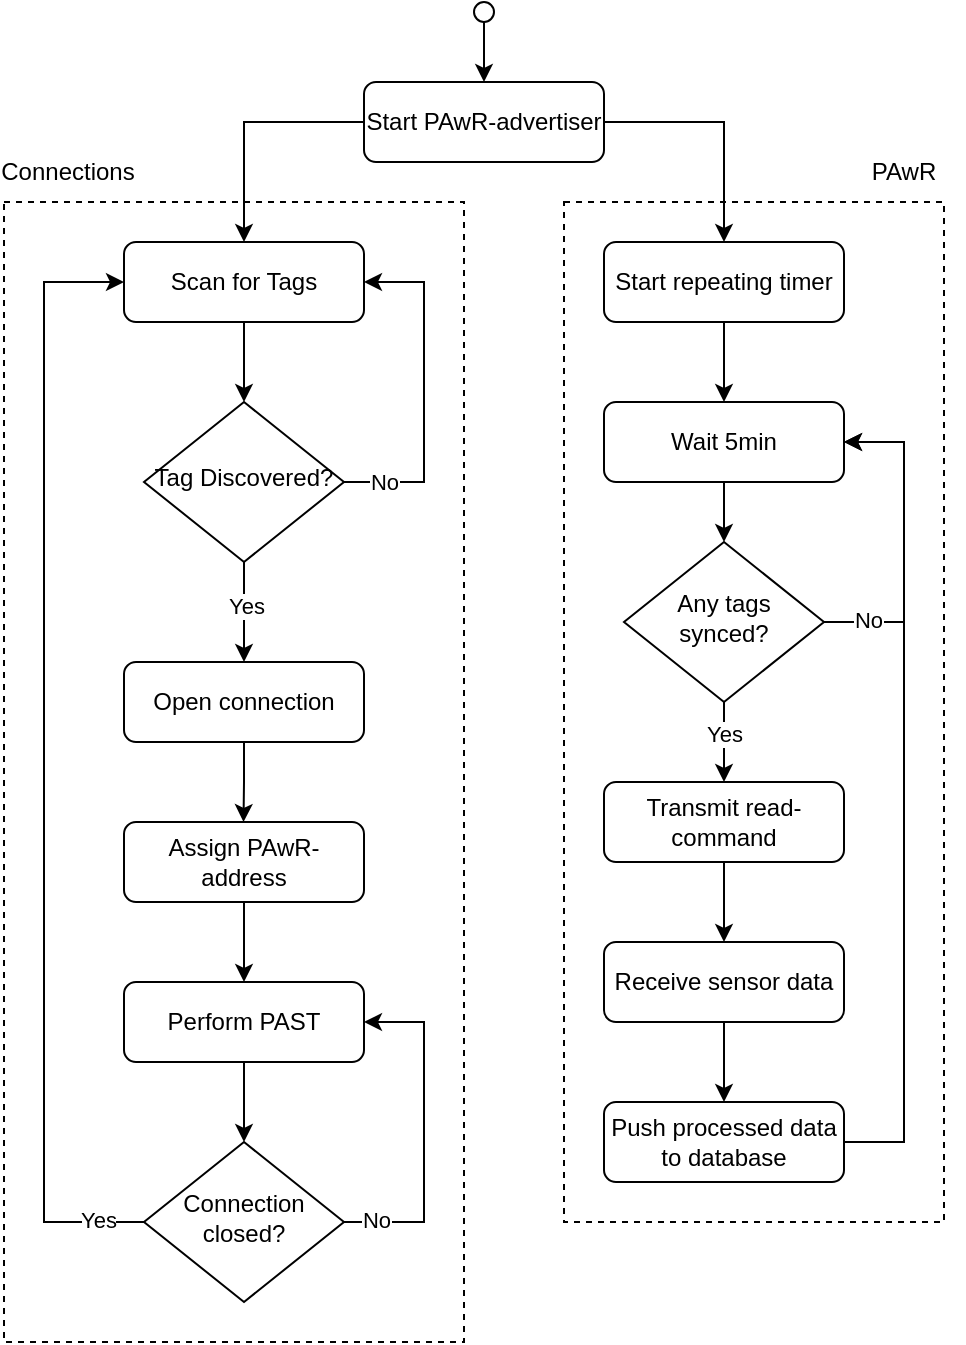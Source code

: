 <mxfile version="26.0.4">
  <diagram id="C5RBs43oDa-KdzZeNtuy" name="Page-1">
    <mxGraphModel dx="1368" dy="790" grid="1" gridSize="10" guides="1" tooltips="1" connect="1" arrows="1" fold="1" page="1" pageScale="1" pageWidth="827" pageHeight="1169" math="0" shadow="0">
      <root>
        <mxCell id="WIyWlLk6GJQsqaUBKTNV-0" />
        <mxCell id="WIyWlLk6GJQsqaUBKTNV-1" parent="WIyWlLk6GJQsqaUBKTNV-0" />
        <mxCell id="YEQtqEVZp6DNs5QYpudK-44" value="" style="rounded=0;whiteSpace=wrap;html=1;fillColor=none;dashed=1;" parent="WIyWlLk6GJQsqaUBKTNV-1" vertex="1">
          <mxGeometry x="100" y="130" width="230" height="570" as="geometry" />
        </mxCell>
        <mxCell id="YEQtqEVZp6DNs5QYpudK-45" value="" style="rounded=0;whiteSpace=wrap;html=1;fillColor=none;dashed=1;" parent="WIyWlLk6GJQsqaUBKTNV-1" vertex="1">
          <mxGeometry x="380" y="130" width="190" height="510" as="geometry" />
        </mxCell>
        <mxCell id="YEQtqEVZp6DNs5QYpudK-9" style="edgeStyle=orthogonalEdgeStyle;rounded=0;orthogonalLoop=1;jettySize=auto;html=1;exitX=0.5;exitY=1;exitDx=0;exitDy=0;entryX=0.5;entryY=0;entryDx=0;entryDy=0;" parent="WIyWlLk6GJQsqaUBKTNV-1" source="WIyWlLk6GJQsqaUBKTNV-3" target="WIyWlLk6GJQsqaUBKTNV-6" edge="1">
          <mxGeometry relative="1" as="geometry" />
        </mxCell>
        <mxCell id="WIyWlLk6GJQsqaUBKTNV-3" value="Scan for Tags" style="rounded=1;whiteSpace=wrap;html=1;fontSize=12;glass=0;strokeWidth=1;shadow=0;" parent="WIyWlLk6GJQsqaUBKTNV-1" vertex="1">
          <mxGeometry x="160" y="150" width="120" height="40" as="geometry" />
        </mxCell>
        <mxCell id="YEQtqEVZp6DNs5QYpudK-7" style="edgeStyle=orthogonalEdgeStyle;rounded=0;orthogonalLoop=1;jettySize=auto;html=1;exitX=0.5;exitY=1;exitDx=0;exitDy=0;" parent="WIyWlLk6GJQsqaUBKTNV-1" source="WIyWlLk6GJQsqaUBKTNV-6" target="WIyWlLk6GJQsqaUBKTNV-12" edge="1">
          <mxGeometry relative="1" as="geometry" />
        </mxCell>
        <mxCell id="YEQtqEVZp6DNs5QYpudK-12" value="Yes" style="edgeLabel;html=1;align=center;verticalAlign=middle;resizable=0;points=[];" parent="YEQtqEVZp6DNs5QYpudK-7" vertex="1" connectable="0">
          <mxGeometry x="-0.138" y="1" relative="1" as="geometry">
            <mxPoint as="offset" />
          </mxGeometry>
        </mxCell>
        <mxCell id="YEQtqEVZp6DNs5QYpudK-42" style="edgeStyle=orthogonalEdgeStyle;rounded=0;orthogonalLoop=1;jettySize=auto;html=1;exitX=1;exitY=0.5;exitDx=0;exitDy=0;entryX=1;entryY=0.5;entryDx=0;entryDy=0;" parent="WIyWlLk6GJQsqaUBKTNV-1" source="WIyWlLk6GJQsqaUBKTNV-6" target="WIyWlLk6GJQsqaUBKTNV-3" edge="1">
          <mxGeometry relative="1" as="geometry">
            <Array as="points">
              <mxPoint x="310" y="270" />
              <mxPoint x="310" y="170" />
            </Array>
          </mxGeometry>
        </mxCell>
        <mxCell id="YEQtqEVZp6DNs5QYpudK-43" value="No" style="edgeLabel;html=1;align=center;verticalAlign=middle;resizable=0;points=[];" parent="YEQtqEVZp6DNs5QYpudK-42" vertex="1" connectable="0">
          <mxGeometry x="-0.764" relative="1" as="geometry">
            <mxPoint as="offset" />
          </mxGeometry>
        </mxCell>
        <mxCell id="WIyWlLk6GJQsqaUBKTNV-6" value="Tag Discovered?" style="rhombus;whiteSpace=wrap;html=1;shadow=0;fontFamily=Helvetica;fontSize=12;align=center;strokeWidth=1;spacing=6;spacingTop=-4;" parent="WIyWlLk6GJQsqaUBKTNV-1" vertex="1">
          <mxGeometry x="170" y="230" width="100" height="80" as="geometry" />
        </mxCell>
        <mxCell id="YEQtqEVZp6DNs5QYpudK-13" style="edgeStyle=orthogonalEdgeStyle;rounded=0;orthogonalLoop=1;jettySize=auto;html=1;exitX=0.5;exitY=1;exitDx=0;exitDy=0;" parent="WIyWlLk6GJQsqaUBKTNV-1" source="WIyWlLk6GJQsqaUBKTNV-12" edge="1">
          <mxGeometry relative="1" as="geometry">
            <mxPoint x="219.759" y="440" as="targetPoint" />
          </mxGeometry>
        </mxCell>
        <mxCell id="WIyWlLk6GJQsqaUBKTNV-12" value="Open connection" style="rounded=1;whiteSpace=wrap;html=1;fontSize=12;glass=0;strokeWidth=1;shadow=0;" parent="WIyWlLk6GJQsqaUBKTNV-1" vertex="1">
          <mxGeometry x="160" y="360" width="120" height="40" as="geometry" />
        </mxCell>
        <mxCell id="YEQtqEVZp6DNs5QYpudK-41" value="" style="edgeStyle=orthogonalEdgeStyle;rounded=0;orthogonalLoop=1;jettySize=auto;html=1;" parent="WIyWlLk6GJQsqaUBKTNV-1" source="YEQtqEVZp6DNs5QYpudK-3" target="YEQtqEVZp6DNs5QYpudK-17" edge="1">
          <mxGeometry relative="1" as="geometry" />
        </mxCell>
        <mxCell id="YEQtqEVZp6DNs5QYpudK-3" value="" style="shape=ellipse;html=1;fontSize=18;" parent="WIyWlLk6GJQsqaUBKTNV-1" vertex="1">
          <mxGeometry x="335" y="30" width="10" height="10" as="geometry" />
        </mxCell>
        <mxCell id="YEQtqEVZp6DNs5QYpudK-16" style="edgeStyle=orthogonalEdgeStyle;rounded=0;orthogonalLoop=1;jettySize=auto;html=1;exitX=0.5;exitY=1;exitDx=0;exitDy=0;entryX=0.5;entryY=0;entryDx=0;entryDy=0;" parent="WIyWlLk6GJQsqaUBKTNV-1" source="YEQtqEVZp6DNs5QYpudK-14" target="YEQtqEVZp6DNs5QYpudK-15" edge="1">
          <mxGeometry relative="1" as="geometry" />
        </mxCell>
        <mxCell id="YEQtqEVZp6DNs5QYpudK-14" value="Assign PAwR-address" style="rounded=1;whiteSpace=wrap;html=1;fontSize=12;glass=0;strokeWidth=1;shadow=0;" parent="WIyWlLk6GJQsqaUBKTNV-1" vertex="1">
          <mxGeometry x="160" y="440" width="120" height="40" as="geometry" />
        </mxCell>
        <mxCell id="2kMPn7wn8UZftBZwDNPo-9" style="edgeStyle=orthogonalEdgeStyle;rounded=0;orthogonalLoop=1;jettySize=auto;html=1;exitX=0.5;exitY=1;exitDx=0;exitDy=0;entryX=0.5;entryY=0;entryDx=0;entryDy=0;" edge="1" parent="WIyWlLk6GJQsqaUBKTNV-1" source="YEQtqEVZp6DNs5QYpudK-15" target="2kMPn7wn8UZftBZwDNPo-2">
          <mxGeometry relative="1" as="geometry" />
        </mxCell>
        <mxCell id="YEQtqEVZp6DNs5QYpudK-15" value="Perform PAST" style="rounded=1;whiteSpace=wrap;html=1;fontSize=12;glass=0;strokeWidth=1;shadow=0;" parent="WIyWlLk6GJQsqaUBKTNV-1" vertex="1">
          <mxGeometry x="160" y="520" width="120" height="40" as="geometry" />
        </mxCell>
        <mxCell id="YEQtqEVZp6DNs5QYpudK-32" style="edgeStyle=orthogonalEdgeStyle;rounded=0;orthogonalLoop=1;jettySize=auto;html=1;exitX=1;exitY=0.5;exitDx=0;exitDy=0;entryX=0.5;entryY=0;entryDx=0;entryDy=0;" parent="WIyWlLk6GJQsqaUBKTNV-1" source="YEQtqEVZp6DNs5QYpudK-17" target="YEQtqEVZp6DNs5QYpudK-21" edge="1">
          <mxGeometry relative="1" as="geometry" />
        </mxCell>
        <mxCell id="YEQtqEVZp6DNs5QYpudK-40" style="edgeStyle=orthogonalEdgeStyle;rounded=0;orthogonalLoop=1;jettySize=auto;html=1;exitX=0;exitY=0.5;exitDx=0;exitDy=0;entryX=0.5;entryY=0;entryDx=0;entryDy=0;" parent="WIyWlLk6GJQsqaUBKTNV-1" source="YEQtqEVZp6DNs5QYpudK-17" target="WIyWlLk6GJQsqaUBKTNV-3" edge="1">
          <mxGeometry relative="1" as="geometry" />
        </mxCell>
        <mxCell id="YEQtqEVZp6DNs5QYpudK-17" value="&lt;div&gt;Start PAwR-advertiser&lt;/div&gt;" style="rounded=1;whiteSpace=wrap;html=1;fontSize=12;glass=0;strokeWidth=1;shadow=0;" parent="WIyWlLk6GJQsqaUBKTNV-1" vertex="1">
          <mxGeometry x="280" y="70" width="120" height="40" as="geometry" />
        </mxCell>
        <mxCell id="YEQtqEVZp6DNs5QYpudK-23" style="edgeStyle=orthogonalEdgeStyle;rounded=0;orthogonalLoop=1;jettySize=auto;html=1;exitX=0.5;exitY=1;exitDx=0;exitDy=0;" parent="WIyWlLk6GJQsqaUBKTNV-1" source="YEQtqEVZp6DNs5QYpudK-21" target="YEQtqEVZp6DNs5QYpudK-22" edge="1">
          <mxGeometry relative="1" as="geometry" />
        </mxCell>
        <mxCell id="YEQtqEVZp6DNs5QYpudK-21" value="Start repeating timer" style="rounded=1;whiteSpace=wrap;html=1;fontSize=12;glass=0;strokeWidth=1;shadow=0;" parent="WIyWlLk6GJQsqaUBKTNV-1" vertex="1">
          <mxGeometry x="400" y="150" width="120" height="40" as="geometry" />
        </mxCell>
        <mxCell id="YEQtqEVZp6DNs5QYpudK-36" style="edgeStyle=orthogonalEdgeStyle;rounded=0;orthogonalLoop=1;jettySize=auto;html=1;exitX=0.5;exitY=1;exitDx=0;exitDy=0;entryX=0.5;entryY=0;entryDx=0;entryDy=0;" parent="WIyWlLk6GJQsqaUBKTNV-1" source="YEQtqEVZp6DNs5QYpudK-22" target="YEQtqEVZp6DNs5QYpudK-33" edge="1">
          <mxGeometry relative="1" as="geometry" />
        </mxCell>
        <mxCell id="YEQtqEVZp6DNs5QYpudK-22" value="Wait 5min" style="rounded=1;whiteSpace=wrap;html=1;fontSize=12;glass=0;strokeWidth=1;shadow=0;" parent="WIyWlLk6GJQsqaUBKTNV-1" vertex="1">
          <mxGeometry x="400" y="230" width="120" height="40" as="geometry" />
        </mxCell>
        <mxCell id="YEQtqEVZp6DNs5QYpudK-27" style="edgeStyle=orthogonalEdgeStyle;rounded=0;orthogonalLoop=1;jettySize=auto;html=1;exitX=0.5;exitY=1;exitDx=0;exitDy=0;entryX=0.5;entryY=0;entryDx=0;entryDy=0;" parent="WIyWlLk6GJQsqaUBKTNV-1" source="YEQtqEVZp6DNs5QYpudK-24" target="YEQtqEVZp6DNs5QYpudK-26" edge="1">
          <mxGeometry relative="1" as="geometry" />
        </mxCell>
        <mxCell id="YEQtqEVZp6DNs5QYpudK-24" value="Transmit read-command" style="rounded=1;whiteSpace=wrap;html=1;fontSize=12;glass=0;strokeWidth=1;shadow=0;" parent="WIyWlLk6GJQsqaUBKTNV-1" vertex="1">
          <mxGeometry x="400" y="420" width="120" height="40" as="geometry" />
        </mxCell>
        <mxCell id="YEQtqEVZp6DNs5QYpudK-28" style="edgeStyle=orthogonalEdgeStyle;rounded=0;orthogonalLoop=1;jettySize=auto;html=1;exitX=0.5;exitY=1;exitDx=0;exitDy=0;entryX=0.5;entryY=0;entryDx=0;entryDy=0;" parent="WIyWlLk6GJQsqaUBKTNV-1" source="YEQtqEVZp6DNs5QYpudK-26" target="YEQtqEVZp6DNs5QYpudK-29" edge="1">
          <mxGeometry relative="1" as="geometry">
            <mxPoint x="459.759" y="570" as="targetPoint" />
            <Array as="points" />
          </mxGeometry>
        </mxCell>
        <mxCell id="YEQtqEVZp6DNs5QYpudK-26" value="Receive sensor data" style="rounded=1;whiteSpace=wrap;html=1;fontSize=12;glass=0;strokeWidth=1;shadow=0;" parent="WIyWlLk6GJQsqaUBKTNV-1" vertex="1">
          <mxGeometry x="400" y="500" width="120" height="40" as="geometry" />
        </mxCell>
        <mxCell id="YEQtqEVZp6DNs5QYpudK-39" style="edgeStyle=orthogonalEdgeStyle;rounded=0;orthogonalLoop=1;jettySize=auto;html=1;exitX=1;exitY=0.5;exitDx=0;exitDy=0;entryX=1;entryY=0.5;entryDx=0;entryDy=0;" parent="WIyWlLk6GJQsqaUBKTNV-1" source="YEQtqEVZp6DNs5QYpudK-29" target="YEQtqEVZp6DNs5QYpudK-22" edge="1">
          <mxGeometry relative="1" as="geometry">
            <Array as="points">
              <mxPoint x="550" y="600" />
              <mxPoint x="550" y="250" />
            </Array>
          </mxGeometry>
        </mxCell>
        <mxCell id="YEQtqEVZp6DNs5QYpudK-29" value="Push processed data to database" style="rounded=1;whiteSpace=wrap;html=1;fontSize=12;glass=0;strokeWidth=1;shadow=0;" parent="WIyWlLk6GJQsqaUBKTNV-1" vertex="1">
          <mxGeometry x="400" y="580" width="120" height="40" as="geometry" />
        </mxCell>
        <mxCell id="YEQtqEVZp6DNs5QYpudK-34" style="edgeStyle=orthogonalEdgeStyle;rounded=0;orthogonalLoop=1;jettySize=auto;html=1;exitX=1;exitY=0.5;exitDx=0;exitDy=0;entryX=1;entryY=0.5;entryDx=0;entryDy=0;" parent="WIyWlLk6GJQsqaUBKTNV-1" source="YEQtqEVZp6DNs5QYpudK-33" target="YEQtqEVZp6DNs5QYpudK-22" edge="1">
          <mxGeometry relative="1" as="geometry">
            <Array as="points">
              <mxPoint x="550" y="340" />
              <mxPoint x="550" y="250" />
            </Array>
          </mxGeometry>
        </mxCell>
        <mxCell id="YEQtqEVZp6DNs5QYpudK-35" value="&lt;div&gt;No&lt;/div&gt;" style="edgeLabel;html=1;align=center;verticalAlign=middle;resizable=0;points=[];" parent="YEQtqEVZp6DNs5QYpudK-34" vertex="1" connectable="0">
          <mxGeometry x="-0.723" y="-3" relative="1" as="geometry">
            <mxPoint y="-4" as="offset" />
          </mxGeometry>
        </mxCell>
        <mxCell id="YEQtqEVZp6DNs5QYpudK-37" style="edgeStyle=orthogonalEdgeStyle;rounded=0;orthogonalLoop=1;jettySize=auto;html=1;exitX=0.5;exitY=1;exitDx=0;exitDy=0;entryX=0.5;entryY=0;entryDx=0;entryDy=0;" parent="WIyWlLk6GJQsqaUBKTNV-1" source="YEQtqEVZp6DNs5QYpudK-33" target="YEQtqEVZp6DNs5QYpudK-24" edge="1">
          <mxGeometry relative="1" as="geometry" />
        </mxCell>
        <mxCell id="YEQtqEVZp6DNs5QYpudK-38" value="Yes" style="edgeLabel;html=1;align=center;verticalAlign=middle;resizable=0;points=[];" parent="YEQtqEVZp6DNs5QYpudK-37" vertex="1" connectable="0">
          <mxGeometry x="-0.23" relative="1" as="geometry">
            <mxPoint as="offset" />
          </mxGeometry>
        </mxCell>
        <mxCell id="YEQtqEVZp6DNs5QYpudK-33" value="Any tags synced?" style="rhombus;whiteSpace=wrap;html=1;shadow=0;fontFamily=Helvetica;fontSize=12;align=center;strokeWidth=1;spacing=6;spacingTop=-4;" parent="WIyWlLk6GJQsqaUBKTNV-1" vertex="1">
          <mxGeometry x="410" y="300" width="100" height="80" as="geometry" />
        </mxCell>
        <mxCell id="YEQtqEVZp6DNs5QYpudK-46" value="Connections" style="text;html=1;align=center;verticalAlign=middle;whiteSpace=wrap;rounded=0;" parent="WIyWlLk6GJQsqaUBKTNV-1" vertex="1">
          <mxGeometry x="102" y="100" width="60" height="30" as="geometry" />
        </mxCell>
        <mxCell id="YEQtqEVZp6DNs5QYpudK-47" value="PAwR" style="text;html=1;align=center;verticalAlign=middle;whiteSpace=wrap;rounded=0;" parent="WIyWlLk6GJQsqaUBKTNV-1" vertex="1">
          <mxGeometry x="520" y="100" width="60" height="30" as="geometry" />
        </mxCell>
        <mxCell id="2kMPn7wn8UZftBZwDNPo-4" style="edgeStyle=orthogonalEdgeStyle;rounded=0;orthogonalLoop=1;jettySize=auto;html=1;exitX=1;exitY=0.5;exitDx=0;exitDy=0;entryX=1;entryY=0.5;entryDx=0;entryDy=0;" edge="1" parent="WIyWlLk6GJQsqaUBKTNV-1" source="2kMPn7wn8UZftBZwDNPo-2" target="YEQtqEVZp6DNs5QYpudK-15">
          <mxGeometry relative="1" as="geometry">
            <Array as="points">
              <mxPoint x="310" y="640" />
              <mxPoint x="310" y="540" />
            </Array>
          </mxGeometry>
        </mxCell>
        <mxCell id="2kMPn7wn8UZftBZwDNPo-5" value="No" style="edgeLabel;html=1;align=center;verticalAlign=middle;resizable=0;points=[];" vertex="1" connectable="0" parent="2kMPn7wn8UZftBZwDNPo-4">
          <mxGeometry x="-0.812" y="-3" relative="1" as="geometry">
            <mxPoint y="-4" as="offset" />
          </mxGeometry>
        </mxCell>
        <mxCell id="2kMPn7wn8UZftBZwDNPo-6" style="edgeStyle=orthogonalEdgeStyle;rounded=0;orthogonalLoop=1;jettySize=auto;html=1;exitX=0;exitY=0.5;exitDx=0;exitDy=0;entryX=0;entryY=0.5;entryDx=0;entryDy=0;" edge="1" parent="WIyWlLk6GJQsqaUBKTNV-1" source="2kMPn7wn8UZftBZwDNPo-2" target="WIyWlLk6GJQsqaUBKTNV-3">
          <mxGeometry relative="1" as="geometry">
            <Array as="points">
              <mxPoint x="120" y="640" />
              <mxPoint x="120" y="170" />
            </Array>
          </mxGeometry>
        </mxCell>
        <mxCell id="2kMPn7wn8UZftBZwDNPo-7" value="Yes" style="edgeLabel;html=1;align=center;verticalAlign=middle;resizable=0;points=[];" vertex="1" connectable="0" parent="2kMPn7wn8UZftBZwDNPo-6">
          <mxGeometry x="-0.918" y="2" relative="1" as="geometry">
            <mxPoint y="-3" as="offset" />
          </mxGeometry>
        </mxCell>
        <mxCell id="2kMPn7wn8UZftBZwDNPo-2" value="Connection closed?" style="rhombus;whiteSpace=wrap;html=1;shadow=0;fontFamily=Helvetica;fontSize=12;align=center;strokeWidth=1;spacing=6;spacingTop=-4;" vertex="1" parent="WIyWlLk6GJQsqaUBKTNV-1">
          <mxGeometry x="170" y="600" width="100" height="80" as="geometry" />
        </mxCell>
      </root>
    </mxGraphModel>
  </diagram>
</mxfile>
